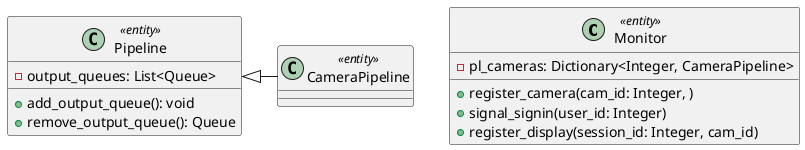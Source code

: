 @startuml

class Monitor <<entity>> {
    - pl_cameras: Dictionary<Integer, CameraPipeline>

    + register_camera(cam_id: Integer, )
    + signal_signin(user_id: Integer)
    + register_display(session_id: Integer, cam_id)

}

class Pipeline <<entity>> {
    - output_queues: List<Queue>

    + add_output_queue(): void
    + remove_output_queue(): Queue
}

class CameraPipeline <<entity>>

Pipeline <|- CameraPipeline

@enduml